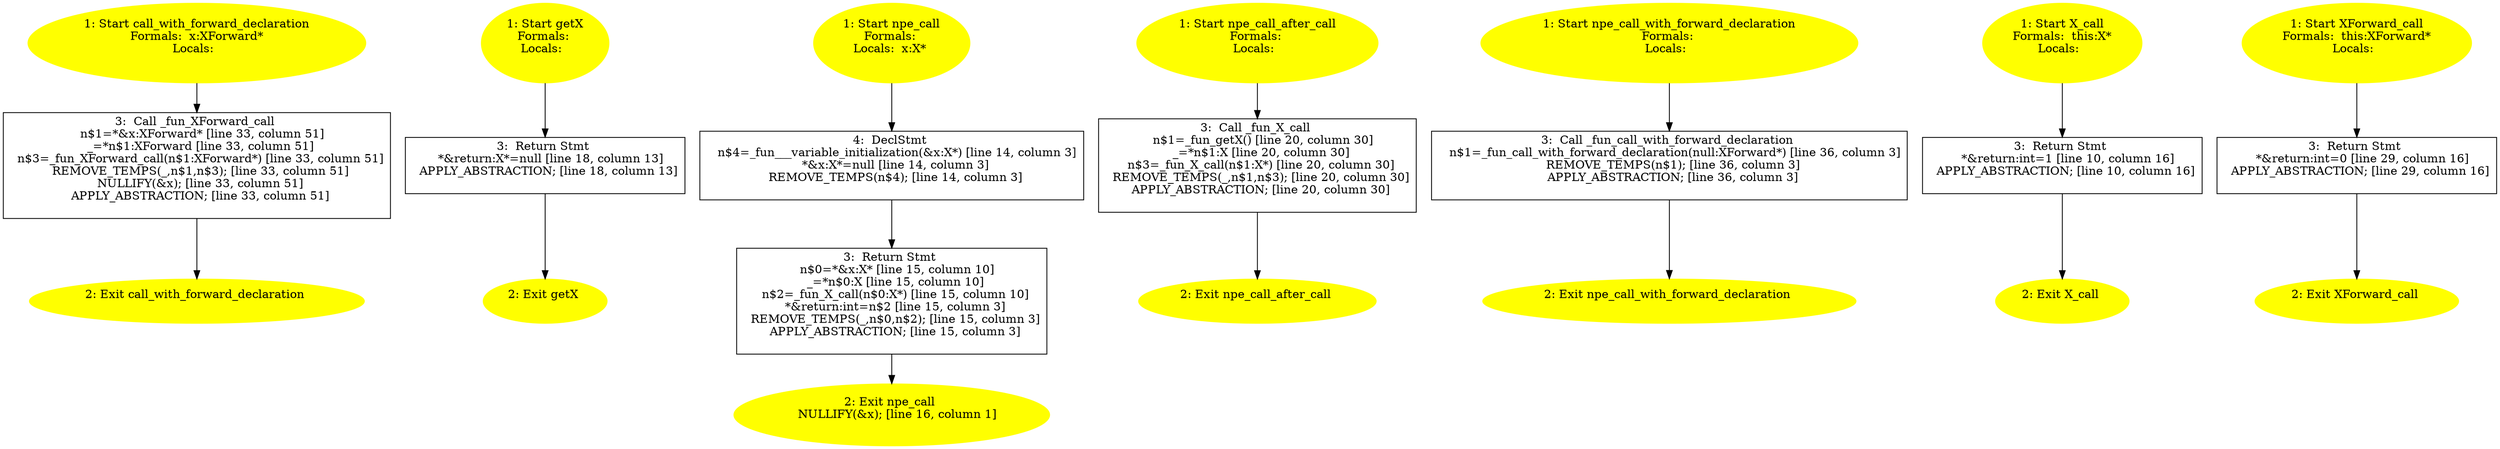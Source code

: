 /* @generated */
digraph cfg {
"call_with_forward_declaration(class XForward)#16178135517860387666.c1f98de069e5c7098edbbc8efaea56a0_1" [label="1: Start call_with_forward_declaration\nFormals:  x:XForward*\nLocals:  \n  " color=yellow style=filled]
	

	 "call_with_forward_declaration(class XForward)#16178135517860387666.c1f98de069e5c7098edbbc8efaea56a0_1" -> "call_with_forward_declaration(class XForward)#16178135517860387666.c1f98de069e5c7098edbbc8efaea56a0_3" ;
"call_with_forward_declaration(class XForward)#16178135517860387666.c1f98de069e5c7098edbbc8efaea56a0_2" [label="2: Exit call_with_forward_declaration \n  " color=yellow style=filled]
	

"call_with_forward_declaration(class XForward)#16178135517860387666.c1f98de069e5c7098edbbc8efaea56a0_3" [label="3:  Call _fun_XForward_call \n   n$1=*&x:XForward* [line 33, column 51]\n  _=*n$1:XForward [line 33, column 51]\n  n$3=_fun_XForward_call(n$1:XForward*) [line 33, column 51]\n  REMOVE_TEMPS(_,n$1,n$3); [line 33, column 51]\n  NULLIFY(&x); [line 33, column 51]\n  APPLY_ABSTRACTION; [line 33, column 51]\n " shape="box"]
	

	 "call_with_forward_declaration(class XForward)#16178135517860387666.c1f98de069e5c7098edbbc8efaea56a0_3" -> "call_with_forward_declaration(class XForward)#16178135517860387666.c1f98de069e5c7098edbbc8efaea56a0_2" ;
"getX#13708790503777666214.a992c0752db0283a341b47e16da10f48_1" [label="1: Start getX\nFormals: \nLocals:  \n  " color=yellow style=filled]
	

	 "getX#13708790503777666214.a992c0752db0283a341b47e16da10f48_1" -> "getX#13708790503777666214.a992c0752db0283a341b47e16da10f48_3" ;
"getX#13708790503777666214.a992c0752db0283a341b47e16da10f48_2" [label="2: Exit getX \n  " color=yellow style=filled]
	

"getX#13708790503777666214.a992c0752db0283a341b47e16da10f48_3" [label="3:  Return Stmt \n   *&return:X*=null [line 18, column 13]\n  APPLY_ABSTRACTION; [line 18, column 13]\n " shape="box"]
	

	 "getX#13708790503777666214.a992c0752db0283a341b47e16da10f48_3" -> "getX#13708790503777666214.a992c0752db0283a341b47e16da10f48_2" ;
"npe_call#13153501568930109452.8b51ea84ce0a673218a9c81b7ab70538_1" [label="1: Start npe_call\nFormals: \nLocals:  x:X* \n  " color=yellow style=filled]
	

	 "npe_call#13153501568930109452.8b51ea84ce0a673218a9c81b7ab70538_1" -> "npe_call#13153501568930109452.8b51ea84ce0a673218a9c81b7ab70538_4" ;
"npe_call#13153501568930109452.8b51ea84ce0a673218a9c81b7ab70538_2" [label="2: Exit npe_call \n   NULLIFY(&x); [line 16, column 1]\n " color=yellow style=filled]
	

"npe_call#13153501568930109452.8b51ea84ce0a673218a9c81b7ab70538_3" [label="3:  Return Stmt \n   n$0=*&x:X* [line 15, column 10]\n  _=*n$0:X [line 15, column 10]\n  n$2=_fun_X_call(n$0:X*) [line 15, column 10]\n  *&return:int=n$2 [line 15, column 3]\n  REMOVE_TEMPS(_,n$0,n$2); [line 15, column 3]\n  APPLY_ABSTRACTION; [line 15, column 3]\n " shape="box"]
	

	 "npe_call#13153501568930109452.8b51ea84ce0a673218a9c81b7ab70538_3" -> "npe_call#13153501568930109452.8b51ea84ce0a673218a9c81b7ab70538_2" ;
"npe_call#13153501568930109452.8b51ea84ce0a673218a9c81b7ab70538_4" [label="4:  DeclStmt \n   n$4=_fun___variable_initialization(&x:X*) [line 14, column 3]\n  *&x:X*=null [line 14, column 3]\n  REMOVE_TEMPS(n$4); [line 14, column 3]\n " shape="box"]
	

	 "npe_call#13153501568930109452.8b51ea84ce0a673218a9c81b7ab70538_4" -> "npe_call#13153501568930109452.8b51ea84ce0a673218a9c81b7ab70538_3" ;
"npe_call_after_call#8140813350794705532.fd3a6d06275def8a130284a430f22a3d_1" [label="1: Start npe_call_after_call\nFormals: \nLocals:  \n  " color=yellow style=filled]
	

	 "npe_call_after_call#8140813350794705532.fd3a6d06275def8a130284a430f22a3d_1" -> "npe_call_after_call#8140813350794705532.fd3a6d06275def8a130284a430f22a3d_3" ;
"npe_call_after_call#8140813350794705532.fd3a6d06275def8a130284a430f22a3d_2" [label="2: Exit npe_call_after_call \n  " color=yellow style=filled]
	

"npe_call_after_call#8140813350794705532.fd3a6d06275def8a130284a430f22a3d_3" [label="3:  Call _fun_X_call \n   n$1=_fun_getX() [line 20, column 30]\n  _=*n$1:X [line 20, column 30]\n  n$3=_fun_X_call(n$1:X*) [line 20, column 30]\n  REMOVE_TEMPS(_,n$1,n$3); [line 20, column 30]\n  APPLY_ABSTRACTION; [line 20, column 30]\n " shape="box"]
	

	 "npe_call_after_call#8140813350794705532.fd3a6d06275def8a130284a430f22a3d_3" -> "npe_call_after_call#8140813350794705532.fd3a6d06275def8a130284a430f22a3d_2" ;
"npe_call_with_forward_declaration#12046983290123510130.5e902eb9a8f96f74e83d527b422bd861_1" [label="1: Start npe_call_with_forward_declaration\nFormals: \nLocals:  \n  " color=yellow style=filled]
	

	 "npe_call_with_forward_declaration#12046983290123510130.5e902eb9a8f96f74e83d527b422bd861_1" -> "npe_call_with_forward_declaration#12046983290123510130.5e902eb9a8f96f74e83d527b422bd861_3" ;
"npe_call_with_forward_declaration#12046983290123510130.5e902eb9a8f96f74e83d527b422bd861_2" [label="2: Exit npe_call_with_forward_declaration \n  " color=yellow style=filled]
	

"npe_call_with_forward_declaration#12046983290123510130.5e902eb9a8f96f74e83d527b422bd861_3" [label="3:  Call _fun_call_with_forward_declaration \n   n$1=_fun_call_with_forward_declaration(null:XForward*) [line 36, column 3]\n  REMOVE_TEMPS(n$1); [line 36, column 3]\n  APPLY_ABSTRACTION; [line 36, column 3]\n " shape="box"]
	

	 "npe_call_with_forward_declaration#12046983290123510130.5e902eb9a8f96f74e83d527b422bd861_3" -> "npe_call_with_forward_declaration#12046983290123510130.5e902eb9a8f96f74e83d527b422bd861_2" ;
"call#X#(5770224879682844394).d055b894c8e89eaff4b8d412706da082_1" [label="1: Start X_call\nFormals:  this:X*\nLocals:  \n  " color=yellow style=filled]
	

	 "call#X#(5770224879682844394).d055b894c8e89eaff4b8d412706da082_1" -> "call#X#(5770224879682844394).d055b894c8e89eaff4b8d412706da082_3" ;
"call#X#(5770224879682844394).d055b894c8e89eaff4b8d412706da082_2" [label="2: Exit X_call \n  " color=yellow style=filled]
	

"call#X#(5770224879682844394).d055b894c8e89eaff4b8d412706da082_3" [label="3:  Return Stmt \n   *&return:int=1 [line 10, column 16]\n  APPLY_ABSTRACTION; [line 10, column 16]\n " shape="box"]
	

	 "call#X#(5770224879682844394).d055b894c8e89eaff4b8d412706da082_3" -> "call#X#(5770224879682844394).d055b894c8e89eaff4b8d412706da082_2" ;
"call#XForward#(12704523141681064974).3ad3a0c1410d3c3ebc30a3c69ad91790_1" [label="1: Start XForward_call\nFormals:  this:XForward*\nLocals:  \n  " color=yellow style=filled]
	

	 "call#XForward#(12704523141681064974).3ad3a0c1410d3c3ebc30a3c69ad91790_1" -> "call#XForward#(12704523141681064974).3ad3a0c1410d3c3ebc30a3c69ad91790_3" ;
"call#XForward#(12704523141681064974).3ad3a0c1410d3c3ebc30a3c69ad91790_2" [label="2: Exit XForward_call \n  " color=yellow style=filled]
	

"call#XForward#(12704523141681064974).3ad3a0c1410d3c3ebc30a3c69ad91790_3" [label="3:  Return Stmt \n   *&return:int=0 [line 29, column 16]\n  APPLY_ABSTRACTION; [line 29, column 16]\n " shape="box"]
	

	 "call#XForward#(12704523141681064974).3ad3a0c1410d3c3ebc30a3c69ad91790_3" -> "call#XForward#(12704523141681064974).3ad3a0c1410d3c3ebc30a3c69ad91790_2" ;
}
